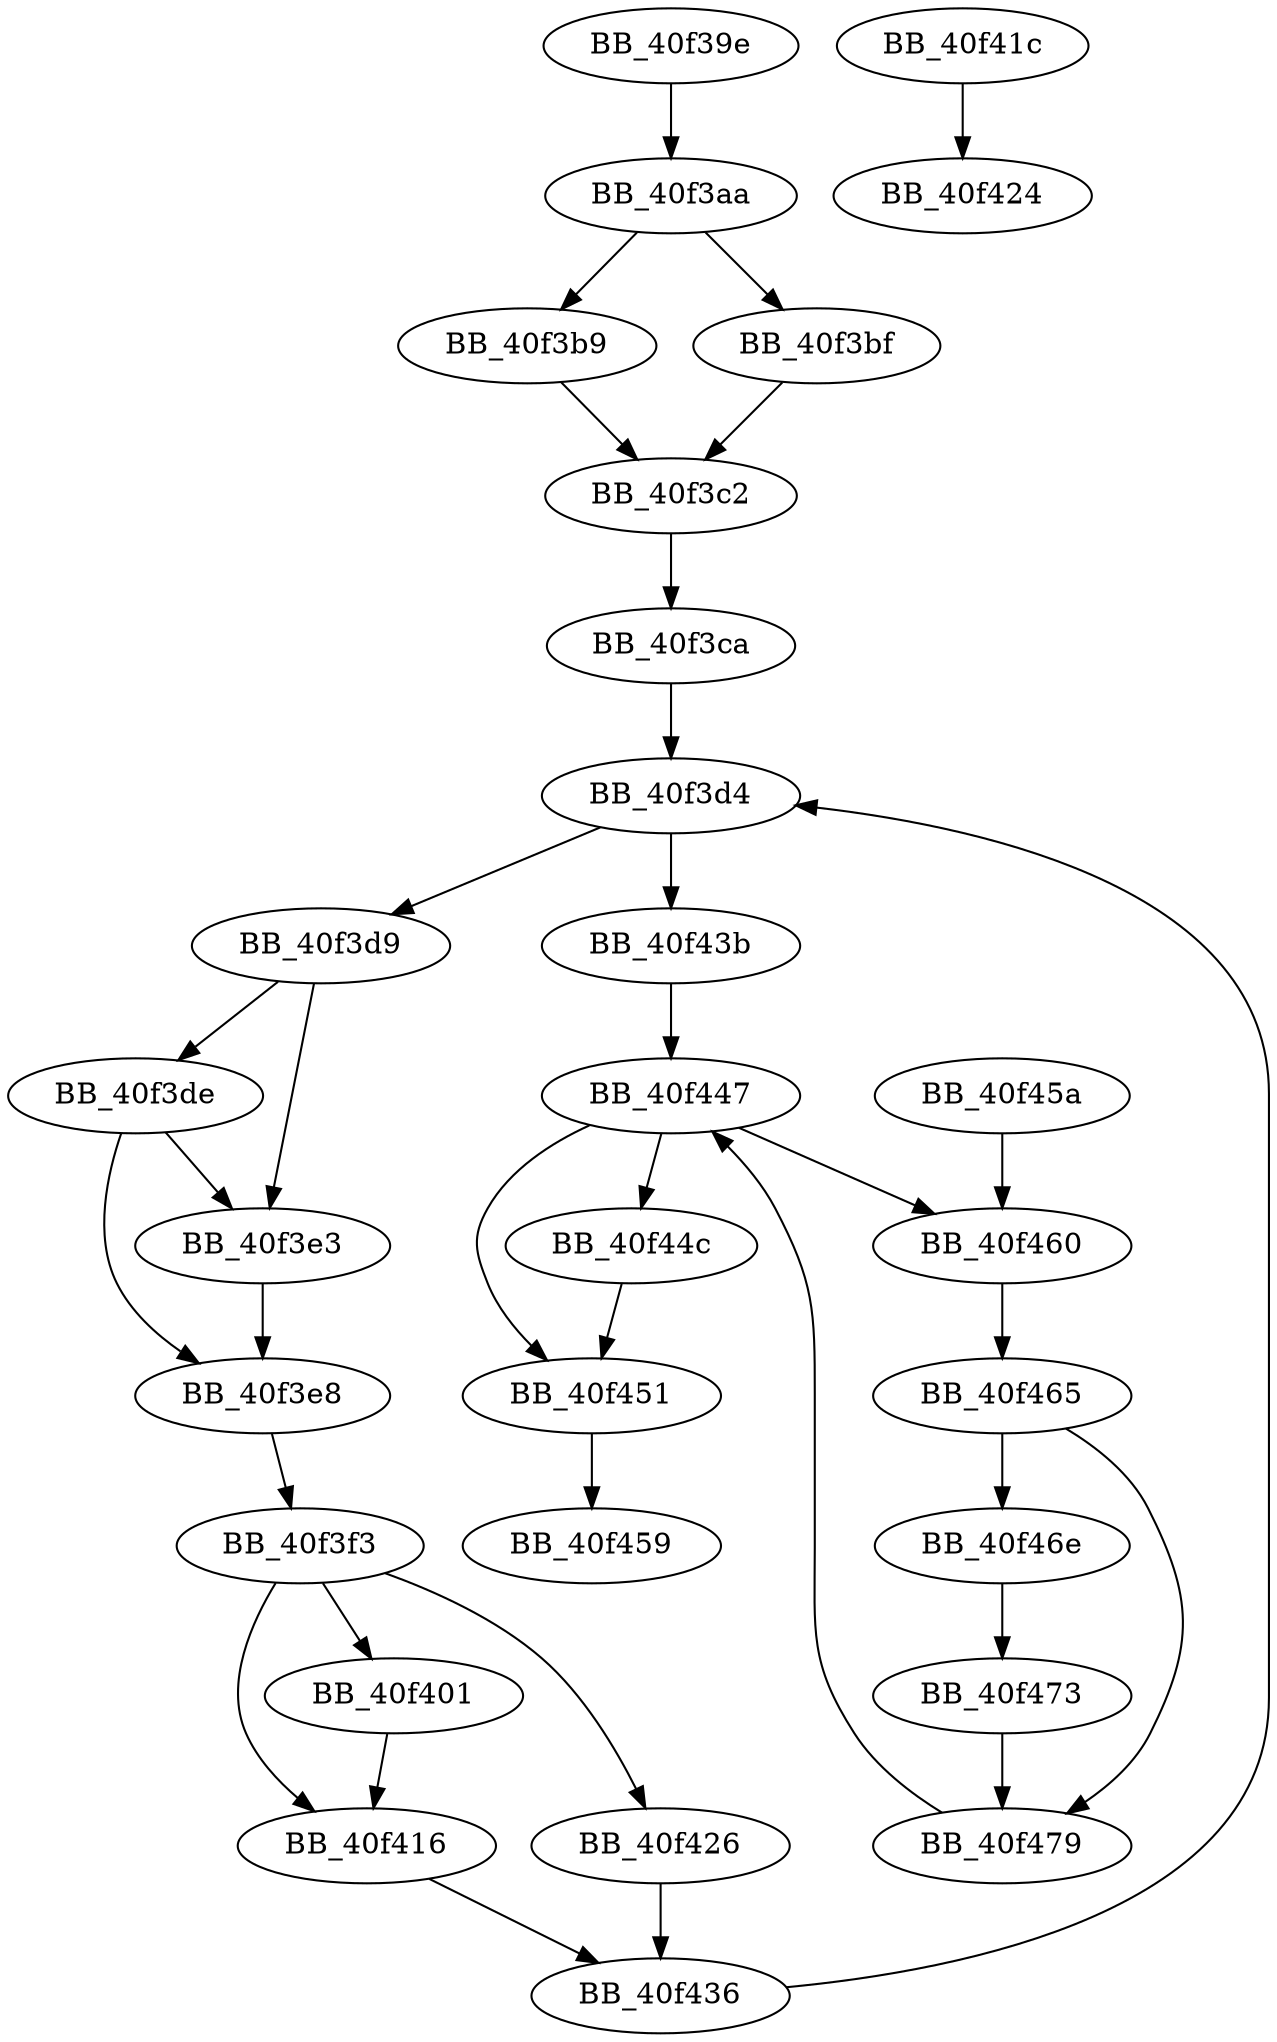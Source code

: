 DiGraph ___FrameUnwindToState{
BB_40f39e->BB_40f3aa
BB_40f3aa->BB_40f3b9
BB_40f3aa->BB_40f3bf
BB_40f3b9->BB_40f3c2
BB_40f3bf->BB_40f3c2
BB_40f3c2->BB_40f3ca
BB_40f3ca->BB_40f3d4
BB_40f3d4->BB_40f3d9
BB_40f3d4->BB_40f43b
BB_40f3d9->BB_40f3de
BB_40f3d9->BB_40f3e3
BB_40f3de->BB_40f3e3
BB_40f3de->BB_40f3e8
BB_40f3e3->BB_40f3e8
BB_40f3e8->BB_40f3f3
BB_40f3f3->BB_40f401
BB_40f3f3->BB_40f416
BB_40f3f3->BB_40f426
BB_40f401->BB_40f416
BB_40f416->BB_40f436
BB_40f41c->BB_40f424
BB_40f426->BB_40f436
BB_40f436->BB_40f3d4
BB_40f43b->BB_40f447
BB_40f447->BB_40f44c
BB_40f447->BB_40f451
BB_40f447->BB_40f460
BB_40f44c->BB_40f451
BB_40f451->BB_40f459
BB_40f45a->BB_40f460
BB_40f460->BB_40f465
BB_40f465->BB_40f46e
BB_40f465->BB_40f479
BB_40f46e->BB_40f473
BB_40f473->BB_40f479
BB_40f479->BB_40f447
}
